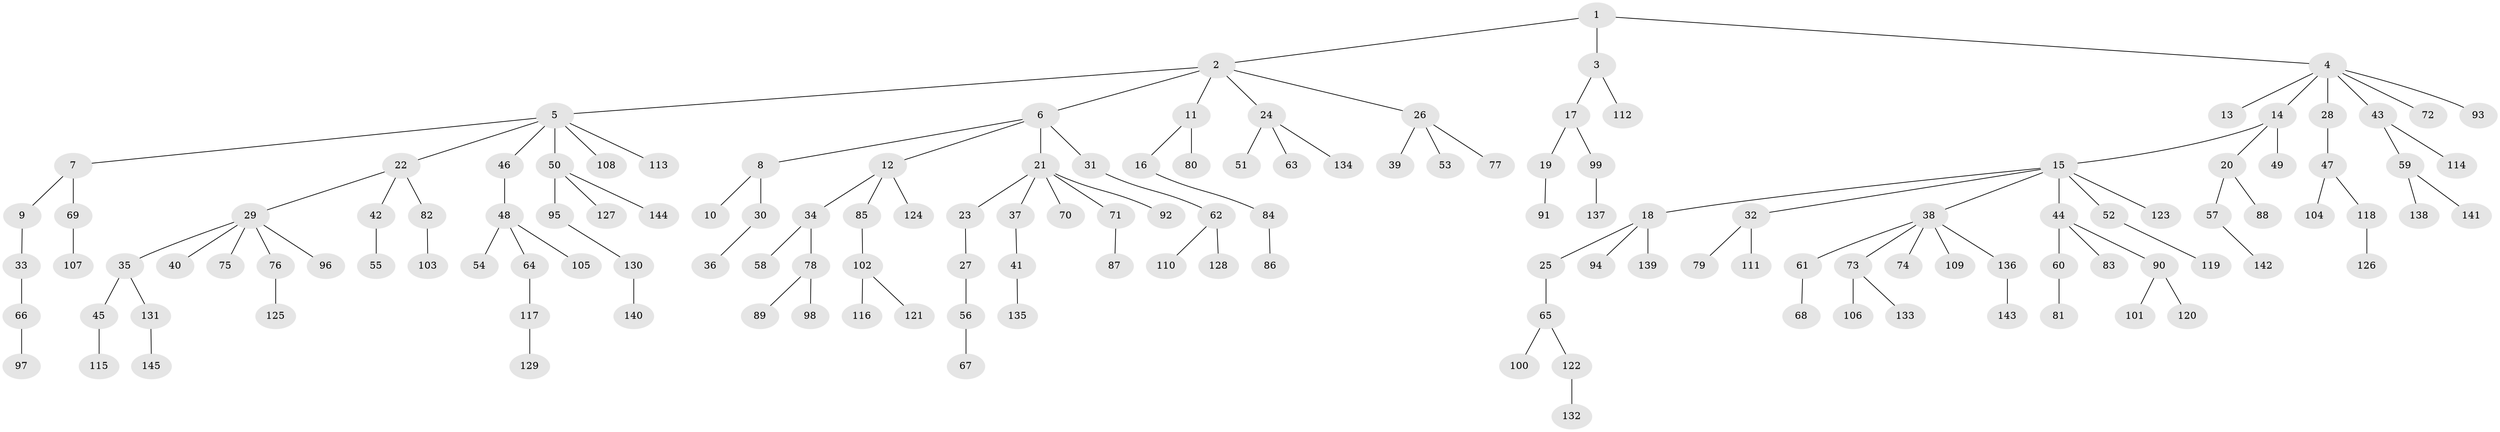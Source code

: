 // Generated by graph-tools (version 1.1) at 2025/37/03/09/25 02:37:04]
// undirected, 145 vertices, 144 edges
graph export_dot {
graph [start="1"]
  node [color=gray90,style=filled];
  1;
  2;
  3;
  4;
  5;
  6;
  7;
  8;
  9;
  10;
  11;
  12;
  13;
  14;
  15;
  16;
  17;
  18;
  19;
  20;
  21;
  22;
  23;
  24;
  25;
  26;
  27;
  28;
  29;
  30;
  31;
  32;
  33;
  34;
  35;
  36;
  37;
  38;
  39;
  40;
  41;
  42;
  43;
  44;
  45;
  46;
  47;
  48;
  49;
  50;
  51;
  52;
  53;
  54;
  55;
  56;
  57;
  58;
  59;
  60;
  61;
  62;
  63;
  64;
  65;
  66;
  67;
  68;
  69;
  70;
  71;
  72;
  73;
  74;
  75;
  76;
  77;
  78;
  79;
  80;
  81;
  82;
  83;
  84;
  85;
  86;
  87;
  88;
  89;
  90;
  91;
  92;
  93;
  94;
  95;
  96;
  97;
  98;
  99;
  100;
  101;
  102;
  103;
  104;
  105;
  106;
  107;
  108;
  109;
  110;
  111;
  112;
  113;
  114;
  115;
  116;
  117;
  118;
  119;
  120;
  121;
  122;
  123;
  124;
  125;
  126;
  127;
  128;
  129;
  130;
  131;
  132;
  133;
  134;
  135;
  136;
  137;
  138;
  139;
  140;
  141;
  142;
  143;
  144;
  145;
  1 -- 2;
  1 -- 3;
  1 -- 4;
  2 -- 5;
  2 -- 6;
  2 -- 11;
  2 -- 24;
  2 -- 26;
  3 -- 17;
  3 -- 112;
  4 -- 13;
  4 -- 14;
  4 -- 28;
  4 -- 43;
  4 -- 72;
  4 -- 93;
  5 -- 7;
  5 -- 22;
  5 -- 46;
  5 -- 50;
  5 -- 108;
  5 -- 113;
  6 -- 8;
  6 -- 12;
  6 -- 21;
  6 -- 31;
  7 -- 9;
  7 -- 69;
  8 -- 10;
  8 -- 30;
  9 -- 33;
  11 -- 16;
  11 -- 80;
  12 -- 34;
  12 -- 85;
  12 -- 124;
  14 -- 15;
  14 -- 20;
  14 -- 49;
  15 -- 18;
  15 -- 32;
  15 -- 38;
  15 -- 44;
  15 -- 52;
  15 -- 123;
  16 -- 84;
  17 -- 19;
  17 -- 99;
  18 -- 25;
  18 -- 94;
  18 -- 139;
  19 -- 91;
  20 -- 57;
  20 -- 88;
  21 -- 23;
  21 -- 37;
  21 -- 70;
  21 -- 71;
  21 -- 92;
  22 -- 29;
  22 -- 42;
  22 -- 82;
  23 -- 27;
  24 -- 51;
  24 -- 63;
  24 -- 134;
  25 -- 65;
  26 -- 39;
  26 -- 53;
  26 -- 77;
  27 -- 56;
  28 -- 47;
  29 -- 35;
  29 -- 40;
  29 -- 75;
  29 -- 76;
  29 -- 96;
  30 -- 36;
  31 -- 62;
  32 -- 79;
  32 -- 111;
  33 -- 66;
  34 -- 58;
  34 -- 78;
  35 -- 45;
  35 -- 131;
  37 -- 41;
  38 -- 61;
  38 -- 73;
  38 -- 74;
  38 -- 109;
  38 -- 136;
  41 -- 135;
  42 -- 55;
  43 -- 59;
  43 -- 114;
  44 -- 60;
  44 -- 83;
  44 -- 90;
  45 -- 115;
  46 -- 48;
  47 -- 104;
  47 -- 118;
  48 -- 54;
  48 -- 64;
  48 -- 105;
  50 -- 95;
  50 -- 127;
  50 -- 144;
  52 -- 119;
  56 -- 67;
  57 -- 142;
  59 -- 138;
  59 -- 141;
  60 -- 81;
  61 -- 68;
  62 -- 110;
  62 -- 128;
  64 -- 117;
  65 -- 100;
  65 -- 122;
  66 -- 97;
  69 -- 107;
  71 -- 87;
  73 -- 106;
  73 -- 133;
  76 -- 125;
  78 -- 89;
  78 -- 98;
  82 -- 103;
  84 -- 86;
  85 -- 102;
  90 -- 101;
  90 -- 120;
  95 -- 130;
  99 -- 137;
  102 -- 116;
  102 -- 121;
  117 -- 129;
  118 -- 126;
  122 -- 132;
  130 -- 140;
  131 -- 145;
  136 -- 143;
}

